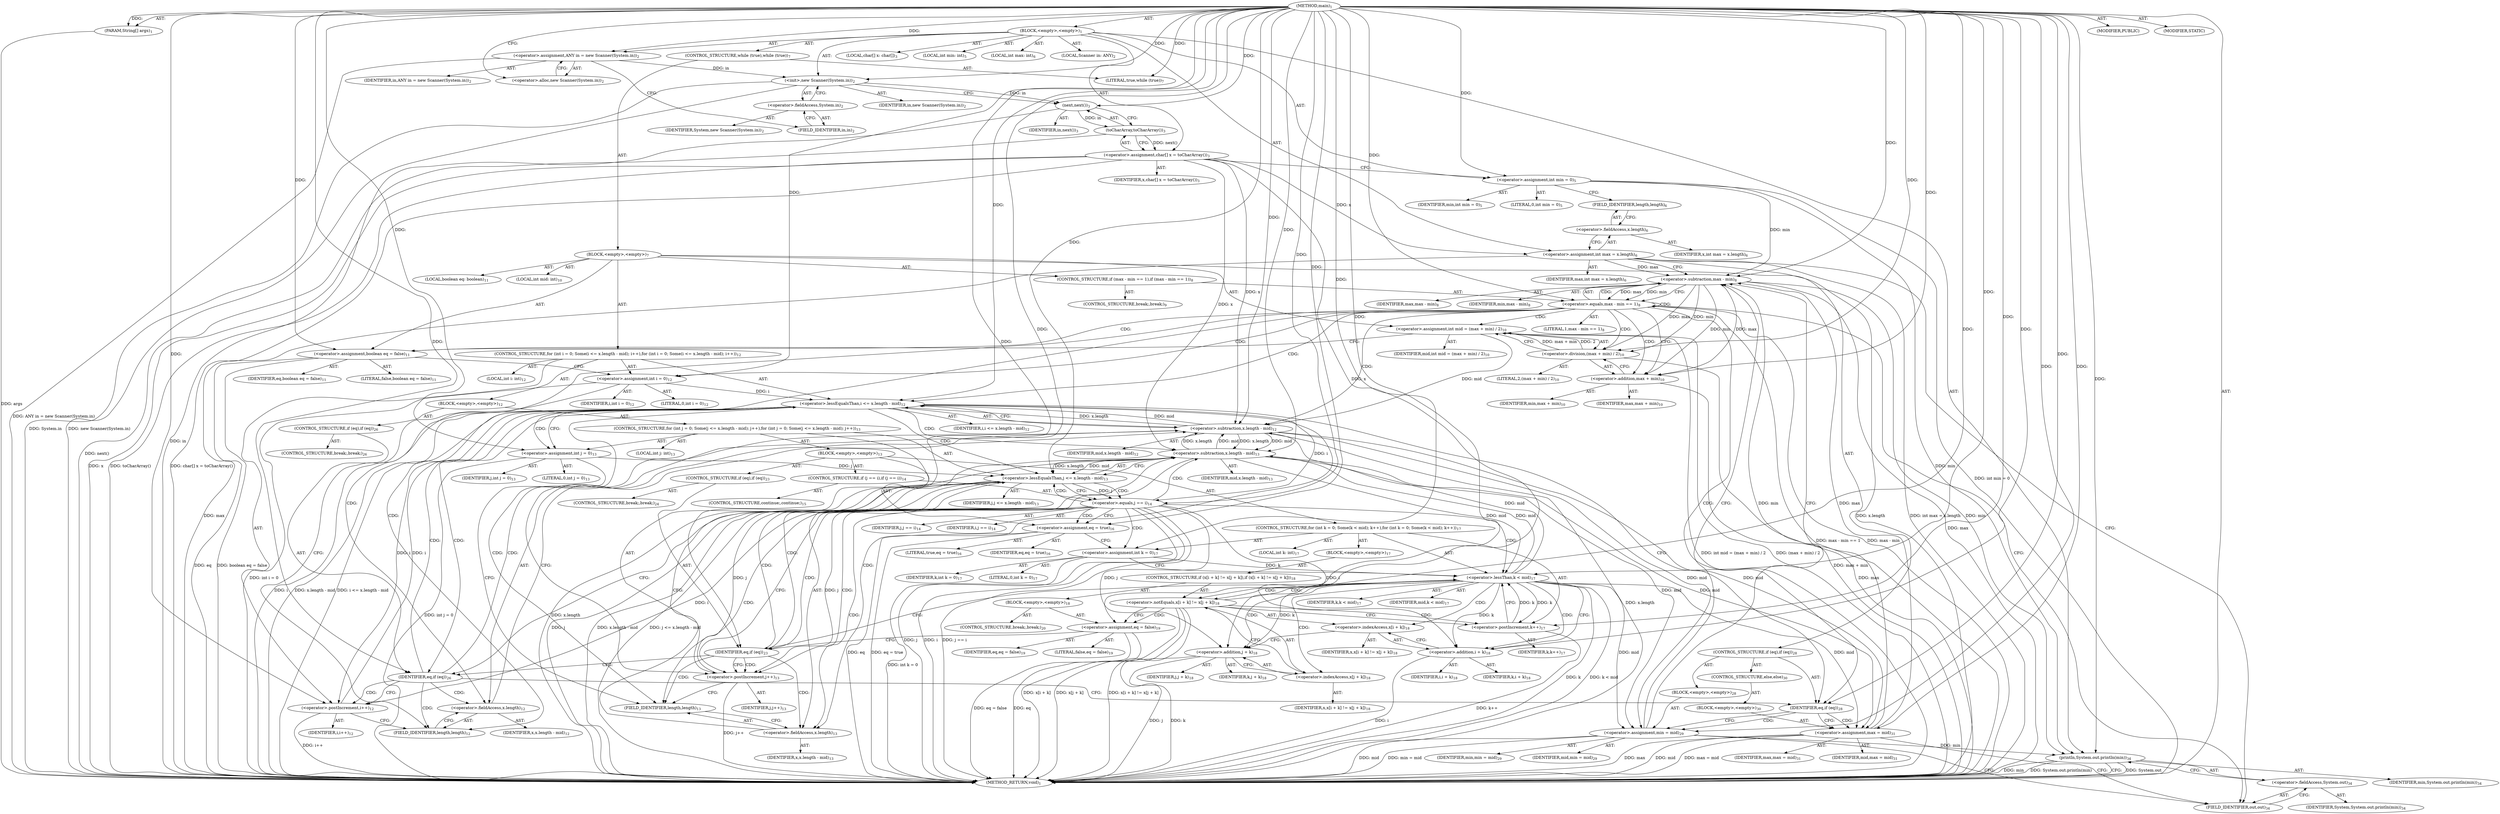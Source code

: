 digraph "main" {  
"19" [label = <(METHOD,main)<SUB>1</SUB>> ]
"20" [label = <(PARAM,String[] args)<SUB>1</SUB>> ]
"21" [label = <(BLOCK,&lt;empty&gt;,&lt;empty&gt;)<SUB>1</SUB>> ]
"4" [label = <(LOCAL,Scanner in: ANY)<SUB>2</SUB>> ]
"22" [label = <(&lt;operator&gt;.assignment,ANY in = new Scanner(System.in))<SUB>2</SUB>> ]
"23" [label = <(IDENTIFIER,in,ANY in = new Scanner(System.in))<SUB>2</SUB>> ]
"24" [label = <(&lt;operator&gt;.alloc,new Scanner(System.in))<SUB>2</SUB>> ]
"25" [label = <(&lt;init&gt;,new Scanner(System.in))<SUB>2</SUB>> ]
"3" [label = <(IDENTIFIER,in,new Scanner(System.in))<SUB>2</SUB>> ]
"26" [label = <(&lt;operator&gt;.fieldAccess,System.in)<SUB>2</SUB>> ]
"27" [label = <(IDENTIFIER,System,new Scanner(System.in))<SUB>2</SUB>> ]
"28" [label = <(FIELD_IDENTIFIER,in,in)<SUB>2</SUB>> ]
"29" [label = <(LOCAL,char[] x: char[])<SUB>3</SUB>> ]
"30" [label = <(&lt;operator&gt;.assignment,char[] x = toCharArray())<SUB>3</SUB>> ]
"31" [label = <(IDENTIFIER,x,char[] x = toCharArray())<SUB>3</SUB>> ]
"32" [label = <(toCharArray,toCharArray())<SUB>3</SUB>> ]
"33" [label = <(next,next())<SUB>3</SUB>> ]
"34" [label = <(IDENTIFIER,in,next())<SUB>3</SUB>> ]
"35" [label = <(LOCAL,int min: int)<SUB>5</SUB>> ]
"36" [label = <(&lt;operator&gt;.assignment,int min = 0)<SUB>5</SUB>> ]
"37" [label = <(IDENTIFIER,min,int min = 0)<SUB>5</SUB>> ]
"38" [label = <(LITERAL,0,int min = 0)<SUB>5</SUB>> ]
"39" [label = <(LOCAL,int max: int)<SUB>6</SUB>> ]
"40" [label = <(&lt;operator&gt;.assignment,int max = x.length)<SUB>6</SUB>> ]
"41" [label = <(IDENTIFIER,max,int max = x.length)<SUB>6</SUB>> ]
"42" [label = <(&lt;operator&gt;.fieldAccess,x.length)<SUB>6</SUB>> ]
"43" [label = <(IDENTIFIER,x,int max = x.length)<SUB>6</SUB>> ]
"44" [label = <(FIELD_IDENTIFIER,length,length)<SUB>6</SUB>> ]
"45" [label = <(CONTROL_STRUCTURE,while (true),while (true))<SUB>7</SUB>> ]
"46" [label = <(LITERAL,true,while (true))<SUB>7</SUB>> ]
"47" [label = <(BLOCK,&lt;empty&gt;,&lt;empty&gt;)<SUB>7</SUB>> ]
"48" [label = <(CONTROL_STRUCTURE,if (max - min == 1),if (max - min == 1))<SUB>8</SUB>> ]
"49" [label = <(&lt;operator&gt;.equals,max - min == 1)<SUB>8</SUB>> ]
"50" [label = <(&lt;operator&gt;.subtraction,max - min)<SUB>8</SUB>> ]
"51" [label = <(IDENTIFIER,max,max - min)<SUB>8</SUB>> ]
"52" [label = <(IDENTIFIER,min,max - min)<SUB>8</SUB>> ]
"53" [label = <(LITERAL,1,max - min == 1)<SUB>8</SUB>> ]
"54" [label = <(CONTROL_STRUCTURE,break;,break;)<SUB>9</SUB>> ]
"55" [label = <(LOCAL,int mid: int)<SUB>10</SUB>> ]
"56" [label = <(&lt;operator&gt;.assignment,int mid = (max + min) / 2)<SUB>10</SUB>> ]
"57" [label = <(IDENTIFIER,mid,int mid = (max + min) / 2)<SUB>10</SUB>> ]
"58" [label = <(&lt;operator&gt;.division,(max + min) / 2)<SUB>10</SUB>> ]
"59" [label = <(&lt;operator&gt;.addition,max + min)<SUB>10</SUB>> ]
"60" [label = <(IDENTIFIER,max,max + min)<SUB>10</SUB>> ]
"61" [label = <(IDENTIFIER,min,max + min)<SUB>10</SUB>> ]
"62" [label = <(LITERAL,2,(max + min) / 2)<SUB>10</SUB>> ]
"63" [label = <(LOCAL,boolean eq: boolean)<SUB>11</SUB>> ]
"64" [label = <(&lt;operator&gt;.assignment,boolean eq = false)<SUB>11</SUB>> ]
"65" [label = <(IDENTIFIER,eq,boolean eq = false)<SUB>11</SUB>> ]
"66" [label = <(LITERAL,false,boolean eq = false)<SUB>11</SUB>> ]
"67" [label = <(CONTROL_STRUCTURE,for (int i = 0; Some(i &lt;= x.length - mid); i++),for (int i = 0; Some(i &lt;= x.length - mid); i++))<SUB>12</SUB>> ]
"68" [label = <(LOCAL,int i: int)<SUB>12</SUB>> ]
"69" [label = <(&lt;operator&gt;.assignment,int i = 0)<SUB>12</SUB>> ]
"70" [label = <(IDENTIFIER,i,int i = 0)<SUB>12</SUB>> ]
"71" [label = <(LITERAL,0,int i = 0)<SUB>12</SUB>> ]
"72" [label = <(&lt;operator&gt;.lessEqualsThan,i &lt;= x.length - mid)<SUB>12</SUB>> ]
"73" [label = <(IDENTIFIER,i,i &lt;= x.length - mid)<SUB>12</SUB>> ]
"74" [label = <(&lt;operator&gt;.subtraction,x.length - mid)<SUB>12</SUB>> ]
"75" [label = <(&lt;operator&gt;.fieldAccess,x.length)<SUB>12</SUB>> ]
"76" [label = <(IDENTIFIER,x,x.length - mid)<SUB>12</SUB>> ]
"77" [label = <(FIELD_IDENTIFIER,length,length)<SUB>12</SUB>> ]
"78" [label = <(IDENTIFIER,mid,x.length - mid)<SUB>12</SUB>> ]
"79" [label = <(&lt;operator&gt;.postIncrement,i++)<SUB>12</SUB>> ]
"80" [label = <(IDENTIFIER,i,i++)<SUB>12</SUB>> ]
"81" [label = <(BLOCK,&lt;empty&gt;,&lt;empty&gt;)<SUB>12</SUB>> ]
"82" [label = <(CONTROL_STRUCTURE,for (int j = 0; Some(j &lt;= x.length - mid); j++),for (int j = 0; Some(j &lt;= x.length - mid); j++))<SUB>13</SUB>> ]
"83" [label = <(LOCAL,int j: int)<SUB>13</SUB>> ]
"84" [label = <(&lt;operator&gt;.assignment,int j = 0)<SUB>13</SUB>> ]
"85" [label = <(IDENTIFIER,j,int j = 0)<SUB>13</SUB>> ]
"86" [label = <(LITERAL,0,int j = 0)<SUB>13</SUB>> ]
"87" [label = <(&lt;operator&gt;.lessEqualsThan,j &lt;= x.length - mid)<SUB>13</SUB>> ]
"88" [label = <(IDENTIFIER,j,j &lt;= x.length - mid)<SUB>13</SUB>> ]
"89" [label = <(&lt;operator&gt;.subtraction,x.length - mid)<SUB>13</SUB>> ]
"90" [label = <(&lt;operator&gt;.fieldAccess,x.length)<SUB>13</SUB>> ]
"91" [label = <(IDENTIFIER,x,x.length - mid)<SUB>13</SUB>> ]
"92" [label = <(FIELD_IDENTIFIER,length,length)<SUB>13</SUB>> ]
"93" [label = <(IDENTIFIER,mid,x.length - mid)<SUB>13</SUB>> ]
"94" [label = <(&lt;operator&gt;.postIncrement,j++)<SUB>13</SUB>> ]
"95" [label = <(IDENTIFIER,j,j++)<SUB>13</SUB>> ]
"96" [label = <(BLOCK,&lt;empty&gt;,&lt;empty&gt;)<SUB>13</SUB>> ]
"97" [label = <(CONTROL_STRUCTURE,if (j == i),if (j == i))<SUB>14</SUB>> ]
"98" [label = <(&lt;operator&gt;.equals,j == i)<SUB>14</SUB>> ]
"99" [label = <(IDENTIFIER,j,j == i)<SUB>14</SUB>> ]
"100" [label = <(IDENTIFIER,i,j == i)<SUB>14</SUB>> ]
"101" [label = <(CONTROL_STRUCTURE,continue;,continue;)<SUB>15</SUB>> ]
"102" [label = <(&lt;operator&gt;.assignment,eq = true)<SUB>16</SUB>> ]
"103" [label = <(IDENTIFIER,eq,eq = true)<SUB>16</SUB>> ]
"104" [label = <(LITERAL,true,eq = true)<SUB>16</SUB>> ]
"105" [label = <(CONTROL_STRUCTURE,for (int k = 0; Some(k &lt; mid); k++),for (int k = 0; Some(k &lt; mid); k++))<SUB>17</SUB>> ]
"106" [label = <(LOCAL,int k: int)<SUB>17</SUB>> ]
"107" [label = <(&lt;operator&gt;.assignment,int k = 0)<SUB>17</SUB>> ]
"108" [label = <(IDENTIFIER,k,int k = 0)<SUB>17</SUB>> ]
"109" [label = <(LITERAL,0,int k = 0)<SUB>17</SUB>> ]
"110" [label = <(&lt;operator&gt;.lessThan,k &lt; mid)<SUB>17</SUB>> ]
"111" [label = <(IDENTIFIER,k,k &lt; mid)<SUB>17</SUB>> ]
"112" [label = <(IDENTIFIER,mid,k &lt; mid)<SUB>17</SUB>> ]
"113" [label = <(&lt;operator&gt;.postIncrement,k++)<SUB>17</SUB>> ]
"114" [label = <(IDENTIFIER,k,k++)<SUB>17</SUB>> ]
"115" [label = <(BLOCK,&lt;empty&gt;,&lt;empty&gt;)<SUB>17</SUB>> ]
"116" [label = <(CONTROL_STRUCTURE,if (x[i + k] != x[j + k]),if (x[i + k] != x[j + k]))<SUB>18</SUB>> ]
"117" [label = <(&lt;operator&gt;.notEquals,x[i + k] != x[j + k])<SUB>18</SUB>> ]
"118" [label = <(&lt;operator&gt;.indexAccess,x[i + k])<SUB>18</SUB>> ]
"119" [label = <(IDENTIFIER,x,x[i + k] != x[j + k])<SUB>18</SUB>> ]
"120" [label = <(&lt;operator&gt;.addition,i + k)<SUB>18</SUB>> ]
"121" [label = <(IDENTIFIER,i,i + k)<SUB>18</SUB>> ]
"122" [label = <(IDENTIFIER,k,i + k)<SUB>18</SUB>> ]
"123" [label = <(&lt;operator&gt;.indexAccess,x[j + k])<SUB>18</SUB>> ]
"124" [label = <(IDENTIFIER,x,x[i + k] != x[j + k])<SUB>18</SUB>> ]
"125" [label = <(&lt;operator&gt;.addition,j + k)<SUB>18</SUB>> ]
"126" [label = <(IDENTIFIER,j,j + k)<SUB>18</SUB>> ]
"127" [label = <(IDENTIFIER,k,j + k)<SUB>18</SUB>> ]
"128" [label = <(BLOCK,&lt;empty&gt;,&lt;empty&gt;)<SUB>18</SUB>> ]
"129" [label = <(&lt;operator&gt;.assignment,eq = false)<SUB>19</SUB>> ]
"130" [label = <(IDENTIFIER,eq,eq = false)<SUB>19</SUB>> ]
"131" [label = <(LITERAL,false,eq = false)<SUB>19</SUB>> ]
"132" [label = <(CONTROL_STRUCTURE,break;,break;)<SUB>20</SUB>> ]
"133" [label = <(CONTROL_STRUCTURE,if (eq),if (eq))<SUB>23</SUB>> ]
"134" [label = <(IDENTIFIER,eq,if (eq))<SUB>23</SUB>> ]
"135" [label = <(CONTROL_STRUCTURE,break;,break;)<SUB>24</SUB>> ]
"136" [label = <(CONTROL_STRUCTURE,if (eq),if (eq))<SUB>26</SUB>> ]
"137" [label = <(IDENTIFIER,eq,if (eq))<SUB>26</SUB>> ]
"138" [label = <(CONTROL_STRUCTURE,break;,break;)<SUB>26</SUB>> ]
"139" [label = <(CONTROL_STRUCTURE,if (eq),if (eq))<SUB>28</SUB>> ]
"140" [label = <(IDENTIFIER,eq,if (eq))<SUB>28</SUB>> ]
"141" [label = <(BLOCK,&lt;empty&gt;,&lt;empty&gt;)<SUB>28</SUB>> ]
"142" [label = <(&lt;operator&gt;.assignment,min = mid)<SUB>29</SUB>> ]
"143" [label = <(IDENTIFIER,min,min = mid)<SUB>29</SUB>> ]
"144" [label = <(IDENTIFIER,mid,min = mid)<SUB>29</SUB>> ]
"145" [label = <(CONTROL_STRUCTURE,else,else)<SUB>30</SUB>> ]
"146" [label = <(BLOCK,&lt;empty&gt;,&lt;empty&gt;)<SUB>30</SUB>> ]
"147" [label = <(&lt;operator&gt;.assignment,max = mid)<SUB>31</SUB>> ]
"148" [label = <(IDENTIFIER,max,max = mid)<SUB>31</SUB>> ]
"149" [label = <(IDENTIFIER,mid,max = mid)<SUB>31</SUB>> ]
"150" [label = <(println,System.out.println(min))<SUB>34</SUB>> ]
"151" [label = <(&lt;operator&gt;.fieldAccess,System.out)<SUB>34</SUB>> ]
"152" [label = <(IDENTIFIER,System,System.out.println(min))<SUB>34</SUB>> ]
"153" [label = <(FIELD_IDENTIFIER,out,out)<SUB>34</SUB>> ]
"154" [label = <(IDENTIFIER,min,System.out.println(min))<SUB>34</SUB>> ]
"155" [label = <(MODIFIER,PUBLIC)> ]
"156" [label = <(MODIFIER,STATIC)> ]
"157" [label = <(METHOD_RETURN,void)<SUB>1</SUB>> ]
  "19" -> "20"  [ label = "AST: "] 
  "19" -> "21"  [ label = "AST: "] 
  "19" -> "155"  [ label = "AST: "] 
  "19" -> "156"  [ label = "AST: "] 
  "19" -> "157"  [ label = "AST: "] 
  "21" -> "4"  [ label = "AST: "] 
  "21" -> "22"  [ label = "AST: "] 
  "21" -> "25"  [ label = "AST: "] 
  "21" -> "29"  [ label = "AST: "] 
  "21" -> "30"  [ label = "AST: "] 
  "21" -> "35"  [ label = "AST: "] 
  "21" -> "36"  [ label = "AST: "] 
  "21" -> "39"  [ label = "AST: "] 
  "21" -> "40"  [ label = "AST: "] 
  "21" -> "45"  [ label = "AST: "] 
  "21" -> "150"  [ label = "AST: "] 
  "22" -> "23"  [ label = "AST: "] 
  "22" -> "24"  [ label = "AST: "] 
  "25" -> "3"  [ label = "AST: "] 
  "25" -> "26"  [ label = "AST: "] 
  "26" -> "27"  [ label = "AST: "] 
  "26" -> "28"  [ label = "AST: "] 
  "30" -> "31"  [ label = "AST: "] 
  "30" -> "32"  [ label = "AST: "] 
  "32" -> "33"  [ label = "AST: "] 
  "33" -> "34"  [ label = "AST: "] 
  "36" -> "37"  [ label = "AST: "] 
  "36" -> "38"  [ label = "AST: "] 
  "40" -> "41"  [ label = "AST: "] 
  "40" -> "42"  [ label = "AST: "] 
  "42" -> "43"  [ label = "AST: "] 
  "42" -> "44"  [ label = "AST: "] 
  "45" -> "46"  [ label = "AST: "] 
  "45" -> "47"  [ label = "AST: "] 
  "47" -> "48"  [ label = "AST: "] 
  "47" -> "55"  [ label = "AST: "] 
  "47" -> "56"  [ label = "AST: "] 
  "47" -> "63"  [ label = "AST: "] 
  "47" -> "64"  [ label = "AST: "] 
  "47" -> "67"  [ label = "AST: "] 
  "47" -> "139"  [ label = "AST: "] 
  "48" -> "49"  [ label = "AST: "] 
  "48" -> "54"  [ label = "AST: "] 
  "49" -> "50"  [ label = "AST: "] 
  "49" -> "53"  [ label = "AST: "] 
  "50" -> "51"  [ label = "AST: "] 
  "50" -> "52"  [ label = "AST: "] 
  "56" -> "57"  [ label = "AST: "] 
  "56" -> "58"  [ label = "AST: "] 
  "58" -> "59"  [ label = "AST: "] 
  "58" -> "62"  [ label = "AST: "] 
  "59" -> "60"  [ label = "AST: "] 
  "59" -> "61"  [ label = "AST: "] 
  "64" -> "65"  [ label = "AST: "] 
  "64" -> "66"  [ label = "AST: "] 
  "67" -> "68"  [ label = "AST: "] 
  "67" -> "69"  [ label = "AST: "] 
  "67" -> "72"  [ label = "AST: "] 
  "67" -> "79"  [ label = "AST: "] 
  "67" -> "81"  [ label = "AST: "] 
  "69" -> "70"  [ label = "AST: "] 
  "69" -> "71"  [ label = "AST: "] 
  "72" -> "73"  [ label = "AST: "] 
  "72" -> "74"  [ label = "AST: "] 
  "74" -> "75"  [ label = "AST: "] 
  "74" -> "78"  [ label = "AST: "] 
  "75" -> "76"  [ label = "AST: "] 
  "75" -> "77"  [ label = "AST: "] 
  "79" -> "80"  [ label = "AST: "] 
  "81" -> "82"  [ label = "AST: "] 
  "81" -> "136"  [ label = "AST: "] 
  "82" -> "83"  [ label = "AST: "] 
  "82" -> "84"  [ label = "AST: "] 
  "82" -> "87"  [ label = "AST: "] 
  "82" -> "94"  [ label = "AST: "] 
  "82" -> "96"  [ label = "AST: "] 
  "84" -> "85"  [ label = "AST: "] 
  "84" -> "86"  [ label = "AST: "] 
  "87" -> "88"  [ label = "AST: "] 
  "87" -> "89"  [ label = "AST: "] 
  "89" -> "90"  [ label = "AST: "] 
  "89" -> "93"  [ label = "AST: "] 
  "90" -> "91"  [ label = "AST: "] 
  "90" -> "92"  [ label = "AST: "] 
  "94" -> "95"  [ label = "AST: "] 
  "96" -> "97"  [ label = "AST: "] 
  "96" -> "102"  [ label = "AST: "] 
  "96" -> "105"  [ label = "AST: "] 
  "96" -> "133"  [ label = "AST: "] 
  "97" -> "98"  [ label = "AST: "] 
  "97" -> "101"  [ label = "AST: "] 
  "98" -> "99"  [ label = "AST: "] 
  "98" -> "100"  [ label = "AST: "] 
  "102" -> "103"  [ label = "AST: "] 
  "102" -> "104"  [ label = "AST: "] 
  "105" -> "106"  [ label = "AST: "] 
  "105" -> "107"  [ label = "AST: "] 
  "105" -> "110"  [ label = "AST: "] 
  "105" -> "113"  [ label = "AST: "] 
  "105" -> "115"  [ label = "AST: "] 
  "107" -> "108"  [ label = "AST: "] 
  "107" -> "109"  [ label = "AST: "] 
  "110" -> "111"  [ label = "AST: "] 
  "110" -> "112"  [ label = "AST: "] 
  "113" -> "114"  [ label = "AST: "] 
  "115" -> "116"  [ label = "AST: "] 
  "116" -> "117"  [ label = "AST: "] 
  "116" -> "128"  [ label = "AST: "] 
  "117" -> "118"  [ label = "AST: "] 
  "117" -> "123"  [ label = "AST: "] 
  "118" -> "119"  [ label = "AST: "] 
  "118" -> "120"  [ label = "AST: "] 
  "120" -> "121"  [ label = "AST: "] 
  "120" -> "122"  [ label = "AST: "] 
  "123" -> "124"  [ label = "AST: "] 
  "123" -> "125"  [ label = "AST: "] 
  "125" -> "126"  [ label = "AST: "] 
  "125" -> "127"  [ label = "AST: "] 
  "128" -> "129"  [ label = "AST: "] 
  "128" -> "132"  [ label = "AST: "] 
  "129" -> "130"  [ label = "AST: "] 
  "129" -> "131"  [ label = "AST: "] 
  "133" -> "134"  [ label = "AST: "] 
  "133" -> "135"  [ label = "AST: "] 
  "136" -> "137"  [ label = "AST: "] 
  "136" -> "138"  [ label = "AST: "] 
  "139" -> "140"  [ label = "AST: "] 
  "139" -> "141"  [ label = "AST: "] 
  "139" -> "145"  [ label = "AST: "] 
  "141" -> "142"  [ label = "AST: "] 
  "142" -> "143"  [ label = "AST: "] 
  "142" -> "144"  [ label = "AST: "] 
  "145" -> "146"  [ label = "AST: "] 
  "146" -> "147"  [ label = "AST: "] 
  "147" -> "148"  [ label = "AST: "] 
  "147" -> "149"  [ label = "AST: "] 
  "150" -> "151"  [ label = "AST: "] 
  "150" -> "154"  [ label = "AST: "] 
  "151" -> "152"  [ label = "AST: "] 
  "151" -> "153"  [ label = "AST: "] 
  "22" -> "28"  [ label = "CFG: "] 
  "25" -> "33"  [ label = "CFG: "] 
  "30" -> "36"  [ label = "CFG: "] 
  "36" -> "44"  [ label = "CFG: "] 
  "40" -> "50"  [ label = "CFG: "] 
  "40" -> "153"  [ label = "CFG: "] 
  "150" -> "157"  [ label = "CFG: "] 
  "24" -> "22"  [ label = "CFG: "] 
  "26" -> "25"  [ label = "CFG: "] 
  "32" -> "30"  [ label = "CFG: "] 
  "42" -> "40"  [ label = "CFG: "] 
  "151" -> "150"  [ label = "CFG: "] 
  "28" -> "26"  [ label = "CFG: "] 
  "33" -> "32"  [ label = "CFG: "] 
  "44" -> "42"  [ label = "CFG: "] 
  "56" -> "64"  [ label = "CFG: "] 
  "64" -> "69"  [ label = "CFG: "] 
  "153" -> "151"  [ label = "CFG: "] 
  "49" -> "153"  [ label = "CFG: "] 
  "49" -> "59"  [ label = "CFG: "] 
  "58" -> "56"  [ label = "CFG: "] 
  "69" -> "77"  [ label = "CFG: "] 
  "72" -> "140"  [ label = "CFG: "] 
  "72" -> "84"  [ label = "CFG: "] 
  "79" -> "77"  [ label = "CFG: "] 
  "140" -> "142"  [ label = "CFG: "] 
  "140" -> "147"  [ label = "CFG: "] 
  "50" -> "49"  [ label = "CFG: "] 
  "59" -> "58"  [ label = "CFG: "] 
  "74" -> "72"  [ label = "CFG: "] 
  "142" -> "50"  [ label = "CFG: "] 
  "142" -> "153"  [ label = "CFG: "] 
  "75" -> "74"  [ label = "CFG: "] 
  "84" -> "92"  [ label = "CFG: "] 
  "87" -> "137"  [ label = "CFG: "] 
  "87" -> "98"  [ label = "CFG: "] 
  "94" -> "92"  [ label = "CFG: "] 
  "137" -> "140"  [ label = "CFG: "] 
  "137" -> "79"  [ label = "CFG: "] 
  "147" -> "50"  [ label = "CFG: "] 
  "147" -> "153"  [ label = "CFG: "] 
  "77" -> "75"  [ label = "CFG: "] 
  "89" -> "87"  [ label = "CFG: "] 
  "102" -> "107"  [ label = "CFG: "] 
  "90" -> "89"  [ label = "CFG: "] 
  "98" -> "94"  [ label = "CFG: "] 
  "98" -> "102"  [ label = "CFG: "] 
  "107" -> "110"  [ label = "CFG: "] 
  "110" -> "134"  [ label = "CFG: "] 
  "110" -> "120"  [ label = "CFG: "] 
  "113" -> "110"  [ label = "CFG: "] 
  "134" -> "137"  [ label = "CFG: "] 
  "134" -> "94"  [ label = "CFG: "] 
  "92" -> "90"  [ label = "CFG: "] 
  "117" -> "129"  [ label = "CFG: "] 
  "117" -> "113"  [ label = "CFG: "] 
  "118" -> "125"  [ label = "CFG: "] 
  "123" -> "117"  [ label = "CFG: "] 
  "129" -> "134"  [ label = "CFG: "] 
  "120" -> "118"  [ label = "CFG: "] 
  "125" -> "123"  [ label = "CFG: "] 
  "19" -> "24"  [ label = "CFG: "] 
  "20" -> "157"  [ label = "DDG: args"] 
  "22" -> "157"  [ label = "DDG: ANY in = new Scanner(System.in)"] 
  "25" -> "157"  [ label = "DDG: System.in"] 
  "25" -> "157"  [ label = "DDG: new Scanner(System.in)"] 
  "30" -> "157"  [ label = "DDG: x"] 
  "33" -> "157"  [ label = "DDG: in"] 
  "32" -> "157"  [ label = "DDG: next()"] 
  "30" -> "157"  [ label = "DDG: toCharArray()"] 
  "30" -> "157"  [ label = "DDG: char[] x = toCharArray()"] 
  "36" -> "157"  [ label = "DDG: int min = 0"] 
  "40" -> "157"  [ label = "DDG: max"] 
  "40" -> "157"  [ label = "DDG: x.length"] 
  "40" -> "157"  [ label = "DDG: int max = x.length"] 
  "50" -> "157"  [ label = "DDG: max"] 
  "49" -> "157"  [ label = "DDG: max - min"] 
  "49" -> "157"  [ label = "DDG: max - min == 1"] 
  "59" -> "157"  [ label = "DDG: max"] 
  "58" -> "157"  [ label = "DDG: max + min"] 
  "56" -> "157"  [ label = "DDG: (max + min) / 2"] 
  "56" -> "157"  [ label = "DDG: int mid = (max + min) / 2"] 
  "64" -> "157"  [ label = "DDG: eq"] 
  "64" -> "157"  [ label = "DDG: boolean eq = false"] 
  "69" -> "157"  [ label = "DDG: int i = 0"] 
  "72" -> "157"  [ label = "DDG: i"] 
  "74" -> "157"  [ label = "DDG: x.length"] 
  "72" -> "157"  [ label = "DDG: x.length - mid"] 
  "72" -> "157"  [ label = "DDG: i &lt;= x.length - mid"] 
  "84" -> "157"  [ label = "DDG: int j = 0"] 
  "87" -> "157"  [ label = "DDG: j"] 
  "89" -> "157"  [ label = "DDG: x.length"] 
  "87" -> "157"  [ label = "DDG: x.length - mid"] 
  "87" -> "157"  [ label = "DDG: j &lt;= x.length - mid"] 
  "98" -> "157"  [ label = "DDG: j"] 
  "98" -> "157"  [ label = "DDG: i"] 
  "98" -> "157"  [ label = "DDG: j == i"] 
  "102" -> "157"  [ label = "DDG: eq"] 
  "102" -> "157"  [ label = "DDG: eq = true"] 
  "107" -> "157"  [ label = "DDG: int k = 0"] 
  "110" -> "157"  [ label = "DDG: k"] 
  "110" -> "157"  [ label = "DDG: k &lt; mid"] 
  "120" -> "157"  [ label = "DDG: i"] 
  "117" -> "157"  [ label = "DDG: x[i + k]"] 
  "125" -> "157"  [ label = "DDG: j"] 
  "125" -> "157"  [ label = "DDG: k"] 
  "117" -> "157"  [ label = "DDG: x[j + k]"] 
  "117" -> "157"  [ label = "DDG: x[i + k] != x[j + k]"] 
  "113" -> "157"  [ label = "DDG: k++"] 
  "129" -> "157"  [ label = "DDG: eq"] 
  "129" -> "157"  [ label = "DDG: eq = false"] 
  "79" -> "157"  [ label = "DDG: i++"] 
  "147" -> "157"  [ label = "DDG: max"] 
  "147" -> "157"  [ label = "DDG: mid"] 
  "147" -> "157"  [ label = "DDG: max = mid"] 
  "142" -> "157"  [ label = "DDG: mid"] 
  "142" -> "157"  [ label = "DDG: min = mid"] 
  "94" -> "157"  [ label = "DDG: j++"] 
  "150" -> "157"  [ label = "DDG: System.out"] 
  "150" -> "157"  [ label = "DDG: min"] 
  "150" -> "157"  [ label = "DDG: System.out.println(min)"] 
  "19" -> "20"  [ label = "DDG: "] 
  "19" -> "22"  [ label = "DDG: "] 
  "32" -> "30"  [ label = "DDG: next()"] 
  "19" -> "36"  [ label = "DDG: "] 
  "30" -> "40"  [ label = "DDG: x"] 
  "22" -> "25"  [ label = "DDG: in"] 
  "19" -> "25"  [ label = "DDG: "] 
  "19" -> "46"  [ label = "DDG: "] 
  "36" -> "150"  [ label = "DDG: min"] 
  "50" -> "150"  [ label = "DDG: min"] 
  "142" -> "150"  [ label = "DDG: min"] 
  "19" -> "150"  [ label = "DDG: "] 
  "33" -> "32"  [ label = "DDG: in"] 
  "58" -> "56"  [ label = "DDG: max + min"] 
  "58" -> "56"  [ label = "DDG: 2"] 
  "19" -> "64"  [ label = "DDG: "] 
  "25" -> "33"  [ label = "DDG: in"] 
  "19" -> "33"  [ label = "DDG: "] 
  "19" -> "69"  [ label = "DDG: "] 
  "19" -> "140"  [ label = "DDG: "] 
  "50" -> "49"  [ label = "DDG: max"] 
  "50" -> "49"  [ label = "DDG: min"] 
  "19" -> "49"  [ label = "DDG: "] 
  "50" -> "58"  [ label = "DDG: max"] 
  "19" -> "58"  [ label = "DDG: "] 
  "50" -> "58"  [ label = "DDG: min"] 
  "69" -> "72"  [ label = "DDG: i"] 
  "79" -> "72"  [ label = "DDG: i"] 
  "19" -> "72"  [ label = "DDG: "] 
  "74" -> "72"  [ label = "DDG: x.length"] 
  "74" -> "72"  [ label = "DDG: mid"] 
  "72" -> "79"  [ label = "DDG: i"] 
  "98" -> "79"  [ label = "DDG: i"] 
  "19" -> "79"  [ label = "DDG: "] 
  "74" -> "142"  [ label = "DDG: mid"] 
  "89" -> "142"  [ label = "DDG: mid"] 
  "110" -> "142"  [ label = "DDG: mid"] 
  "19" -> "142"  [ label = "DDG: "] 
  "40" -> "50"  [ label = "DDG: max"] 
  "147" -> "50"  [ label = "DDG: max"] 
  "19" -> "50"  [ label = "DDG: "] 
  "36" -> "50"  [ label = "DDG: min"] 
  "142" -> "50"  [ label = "DDG: min"] 
  "50" -> "59"  [ label = "DDG: max"] 
  "19" -> "59"  [ label = "DDG: "] 
  "50" -> "59"  [ label = "DDG: min"] 
  "30" -> "74"  [ label = "DDG: x"] 
  "89" -> "74"  [ label = "DDG: x.length"] 
  "56" -> "74"  [ label = "DDG: mid"] 
  "89" -> "74"  [ label = "DDG: mid"] 
  "110" -> "74"  [ label = "DDG: mid"] 
  "19" -> "74"  [ label = "DDG: "] 
  "19" -> "84"  [ label = "DDG: "] 
  "19" -> "137"  [ label = "DDG: "] 
  "74" -> "147"  [ label = "DDG: mid"] 
  "89" -> "147"  [ label = "DDG: mid"] 
  "110" -> "147"  [ label = "DDG: mid"] 
  "19" -> "147"  [ label = "DDG: "] 
  "84" -> "87"  [ label = "DDG: j"] 
  "94" -> "87"  [ label = "DDG: j"] 
  "19" -> "87"  [ label = "DDG: "] 
  "89" -> "87"  [ label = "DDG: x.length"] 
  "89" -> "87"  [ label = "DDG: mid"] 
  "98" -> "94"  [ label = "DDG: j"] 
  "19" -> "94"  [ label = "DDG: "] 
  "19" -> "102"  [ label = "DDG: "] 
  "30" -> "89"  [ label = "DDG: x"] 
  "74" -> "89"  [ label = "DDG: x.length"] 
  "74" -> "89"  [ label = "DDG: mid"] 
  "110" -> "89"  [ label = "DDG: mid"] 
  "19" -> "89"  [ label = "DDG: "] 
  "19" -> "107"  [ label = "DDG: "] 
  "19" -> "134"  [ label = "DDG: "] 
  "87" -> "98"  [ label = "DDG: j"] 
  "19" -> "98"  [ label = "DDG: "] 
  "72" -> "98"  [ label = "DDG: i"] 
  "107" -> "110"  [ label = "DDG: k"] 
  "113" -> "110"  [ label = "DDG: k"] 
  "19" -> "110"  [ label = "DDG: "] 
  "89" -> "110"  [ label = "DDG: mid"] 
  "19" -> "113"  [ label = "DDG: "] 
  "110" -> "113"  [ label = "DDG: k"] 
  "30" -> "117"  [ label = "DDG: x"] 
  "19" -> "129"  [ label = "DDG: "] 
  "98" -> "120"  [ label = "DDG: i"] 
  "19" -> "120"  [ label = "DDG: "] 
  "110" -> "120"  [ label = "DDG: k"] 
  "98" -> "125"  [ label = "DDG: j"] 
  "19" -> "125"  [ label = "DDG: "] 
  "110" -> "125"  [ label = "DDG: k"] 
  "49" -> "77"  [ label = "CDG: "] 
  "49" -> "64"  [ label = "CDG: "] 
  "49" -> "75"  [ label = "CDG: "] 
  "49" -> "72"  [ label = "CDG: "] 
  "49" -> "56"  [ label = "CDG: "] 
  "49" -> "69"  [ label = "CDG: "] 
  "49" -> "74"  [ label = "CDG: "] 
  "49" -> "59"  [ label = "CDG: "] 
  "49" -> "140"  [ label = "CDG: "] 
  "49" -> "58"  [ label = "CDG: "] 
  "49" -> "49"  [ label = "CDG: "] 
  "49" -> "50"  [ label = "CDG: "] 
  "72" -> "89"  [ label = "CDG: "] 
  "72" -> "84"  [ label = "CDG: "] 
  "72" -> "92"  [ label = "CDG: "] 
  "72" -> "87"  [ label = "CDG: "] 
  "72" -> "90"  [ label = "CDG: "] 
  "72" -> "137"  [ label = "CDG: "] 
  "140" -> "142"  [ label = "CDG: "] 
  "140" -> "147"  [ label = "CDG: "] 
  "87" -> "98"  [ label = "CDG: "] 
  "137" -> "77"  [ label = "CDG: "] 
  "137" -> "75"  [ label = "CDG: "] 
  "137" -> "72"  [ label = "CDG: "] 
  "137" -> "74"  [ label = "CDG: "] 
  "137" -> "79"  [ label = "CDG: "] 
  "98" -> "107"  [ label = "CDG: "] 
  "98" -> "94"  [ label = "CDG: "] 
  "98" -> "89"  [ label = "CDG: "] 
  "98" -> "102"  [ label = "CDG: "] 
  "98" -> "92"  [ label = "CDG: "] 
  "98" -> "87"  [ label = "CDG: "] 
  "98" -> "134"  [ label = "CDG: "] 
  "98" -> "90"  [ label = "CDG: "] 
  "98" -> "110"  [ label = "CDG: "] 
  "110" -> "120"  [ label = "CDG: "] 
  "110" -> "123"  [ label = "CDG: "] 
  "110" -> "118"  [ label = "CDG: "] 
  "110" -> "117"  [ label = "CDG: "] 
  "110" -> "125"  [ label = "CDG: "] 
  "134" -> "94"  [ label = "CDG: "] 
  "134" -> "89"  [ label = "CDG: "] 
  "134" -> "92"  [ label = "CDG: "] 
  "134" -> "87"  [ label = "CDG: "] 
  "134" -> "90"  [ label = "CDG: "] 
  "117" -> "113"  [ label = "CDG: "] 
  "117" -> "129"  [ label = "CDG: "] 
  "117" -> "110"  [ label = "CDG: "] 
}
